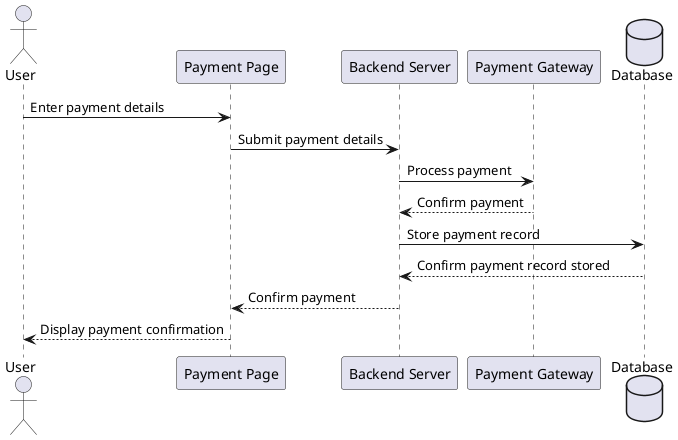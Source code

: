 ; filepath: /home/slightlywind/Repositories/Legacy/SWD392/sequence_diagrams/pay_tuition_deposit.puml
@startuml
actor User
participant "Payment Page" as PaymentPage
participant "Backend Server" as BackendServer
participant "Payment Gateway" as PaymentGateway
database Database

User -> PaymentPage: Enter payment details
PaymentPage -> BackendServer: Submit payment details
BackendServer -> PaymentGateway: Process payment
PaymentGateway --> BackendServer: Confirm payment
BackendServer -> Database: Store payment record
Database --> BackendServer: Confirm payment record stored
BackendServer --> PaymentPage: Confirm payment
PaymentPage --> User: Display payment confirmation
@enduml